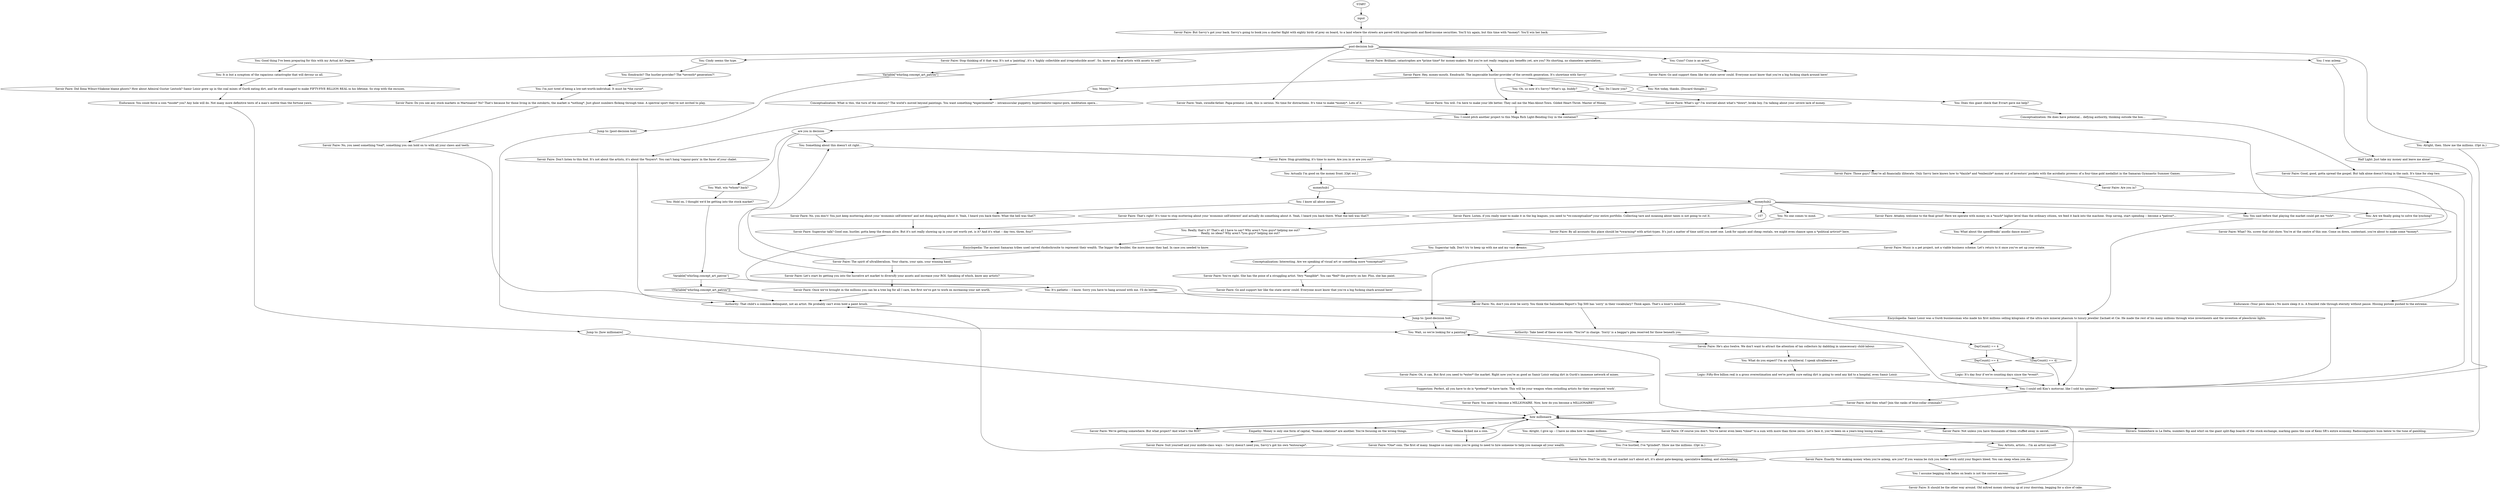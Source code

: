 # WHIRLING F2 ORB / Ultraliberal Quest Initiation
# Savoir Faire tells you it's time to stop playing the market and make some real cash so you can fulfil your heart's desire.
# ==================================================
digraph G {
	  0 [label="START"];
	  1 [label="input"];
	  2 [label="DayCount() == 4"];
	  3 [label="DayCount() == 4", shape=diamond];
	  4 [label="!(DayCount() == 4)", shape=diamond];
	  5 [label="Savoir Faire: *One* coin. The first of many. Imagine so many coins you're going to need to hire someone to help you manage all your wealth."];
	  6 [label="Savoir Faire: By all accounts this place should be *swarming* with artist-types. It's just a matter of time until you meet one. Look for squats and cheap rentals, we might even chance upon a *political artivist* here."];
	  7 [label="Jump to: [post-decision hub]"];
	  8 [label="Savoir Faire: Go and support her like the state never could. Everyone must know that you're a big fucking shark around here!"];
	  9 [label="You: Not today, thanks. [Discard thought.]"];
	  10 [label="Savoir Faire: It should be the other way around. Old mitred money showing up at your doorstep, begging for a slice of cake."];
	  11 [label="Savoir Faire: And then what? Join the ranks of blue-collar criminals?"];
	  12 [label="Savoir Faire: Don't listen to this fool. It's not about the artists, it's about the *buyers*. You can't hang 'vapour-porn' in the foyer of your chalet."];
	  13 [label="Savoir Faire: What's up? I'm worried about what's *down*, broke boy. I'm talking about your severe lack of money."];
	  14 [label="Savoir Faire: No, you don't! You just keep muttering about your 'economic self-interest' and not doing anything about it. Yeah, I heard you back there. What the hell was that?!"];
	  15 [label="how millionaire"];
	  16 [label="Jump to: [how millionaire]"];
	  17 [label="Savoir Faire: No, you need something *real*, something you can hold on to with all your claws and teeth."];
	  18 [label="You: I know all about money."];
	  19 [label="Logic: It's day four if we're counting days since the *event*."];
	  20 [label="You: Wait, win *whom* back?"];
	  21 [label="You: Something about this doesn't sit right..."];
	  22 [label="You: Cindy seems the type."];
	  23 [label="Savoir Faire: What? No, screw that shit-show. You're at the centre of this one. Come on down, contestant, you're about to make some *money*."];
	  24 [label="Savoir Faire: Stop grumbling, it's time to move. Are you in or are you out?"];
	  25 [label="Savoir Faire: No, don't you ever be sorry. You think the Salzneben Report's Top 500 has 'sorry' in their vocabulary? Think again. That's a loser's mindset."];
	  26 [label="You: Oh, so now it's Savvy? What's up, buddy?"];
	  27 [label="You: Actually I'm good on the money front. [Opt out.]"];
	  28 [label="Savoir Faire: Music is a pet project, not a viable business scheme. Let's return to it once you've set up your estate."];
	  29 [label="Authority: Take heed of these wise words. *You're* in charge. 'Sorry' is a beggar's plea reserved for those beneath you."];
	  30 [label="You: Do I know you?"];
	  31 [label="Savoir Faire: Oh, it can. But first you need to *enter* the market. Right now you're as good as Samir Loisir eating dirt in Gurdi's immense network of mines."];
	  32 [label="Encyclopedia: Samir Loisir was a Gurdi businessman who made his first millions selling kilograms of the ultra-rare mineral phasium to luxury jeweller Zachaël et Cie. He made the rest of his many millions through wise investments and the invention of pleochroic lights."];
	  33 [label="Suggestion: Perfect, all you have to do is *pretend* to have taste. This will be your weapon when swindling artists for their overpriced 'work'."];
	  34 [label="Savoir Faire: Once we've brought in the millions you can be a tree log for all I care, but first we've got to work on increasing your net worth."];
	  35 [label="Savoir Faire: Exactly. Not making money when you're asleep, are you? If you wanna be rich you better work until your fingers bleed. You can sleep when you die."];
	  36 [label="Half Light: Just take my money and leave me alone!"];
	  37 [label="Savoir Faire: Hey, money-mouth. Eendracht. The impeccable hustler-provider of the seventh generation. It's showtime with Savvy!"];
	  38 [label="Savoir Faire: But Savvy's got your back. Savvy's going to book you a charter flight with eighty birds of prey on board, to a land where the streets are paved with krugerrands and fixed-income securities. You'll try again, but this time with *money*. You'll win her back."];
	  39 [label="You: Artists, artists... I'm an artist myself."];
	  40 [label="You: I was asleep."];
	  41 [label="Savoir Faire: That's right! It's time to stop muttering about your 'economic self-interest' and actually do something about it. Yeah, I heard you back there. What the hell was that?!"];
	  42 [label="Conceptualization: What is this, the turn of the century? The world's moved beyond paintings. You want something *experimental* -- intramuscular puppetry, hyperrealistic vapour-porn, meditation opera..."];
	  43 [label="Jump to: [post-decision hub]"];
	  44 [label="Authority: That child's a common delinquent, not an artist. He probably can't even hold a paint brush."];
	  45 [label="Savoir Faire: Good, good, gotta spread the gospel. But talk alone doesn't bring in the cash. It's time for step two."];
	  46 [label="Logic: Fifty-five billion reál is a gross overestimation and we're pretty sure eating dirt is going to send any kid to a hospital, even Samir Loisir."];
	  47 [label="Endurance: You could force a coin *inside* you? Any hole will do. Not many more definitive tests of a man's mettle than the fortune yawn."];
	  48 [label="Savoir Faire: Suit yourself and your middle-class ways -- Savvy doesn't need you, Savvy's got his own *entourage*."];
	  49 [label="moneyhub1"];
	  50 [label="You: I could pitch another project to this Mega Rich Light-Bending Guy in the container?"];
	  51 [label="Savoir Faire: Not unless you have thousands of them stuffed away in secret."];
	  52 [label="Conceptualization: He does have potential... defying authority, thinking outside the box..."];
	  53 [label="You: What do you expect? I'm an ultraliberal. I speak ultraliberal-ese."];
	  54 [label="Savoir Faire: Listen, if you really want to make it in the big leagues, you need to *re-conceptualize* your entire portfolio. Collecting tare and moaning about taxes is not going to cut it."];
	  55 [label="You: I could sell Kim's motorcar, like I sold his spinners?"];
	  56 [label="Savoir Faire: We're getting somewhere. But what project? And what's the ROI?"];
	  57 [label="are you in decision"];
	  58 [label="Endurance: (Your pecs dance.) No more sleep it is. A frazzled ride through eternity without pause. Hissing pistons pushed to the extreme."];
	  59 [label="You: I assume begging rich ladies on boats is not the correct answer."];
	  60 [label="Empathy: Money is only one form of capital, *human relations* are another. You're focusing on the wrong things."];
	  61 [label="Savoir Faire: The spirit of ultraliberalism. Your charm, your spin, your winning hand."];
	  62 [label="You: Hold on, I thought we'd be getting into the stock market?"];
	  63 [label="You: Good thing I've been preparing for this with my Actual Art Degree."];
	  64 [label="You: Alright, then. Show me the millions. (Opt in.)"];
	  65 [label="Savoir Faire: Those guys? They're all financially illiterate. Only Savvy here knows how to *dazzle* and *embezzle* money out of investors' pockets with the acrobatic prowess of a four-time gold medallist in the Samaran Gymnastic Summer Games."];
	  66 [label="Encyclopedia: The ancient Samaran tribes used carved rhodochrosite to represent their wealth. The bigger the boulder, the more money they had. In case you needed to know."];
	  67 [label="Savoir Faire: Are you in?"];
	  68 [label="post-decision hub"];
	  69 [label="You: Wait, so we're looking for a painting?"];
	  70 [label="Savoir Faire: Stop thinking of it that way. It's not a 'painting', it's a 'highly collectible and irreproducible asset'. So, know any local artists with assets to sell?"];
	  71 [label="Savoir Faire: He's also twelve. We don't want to attract the attention of tax collectors by dabbling in unnecessary child-labour."];
	  72 [label="Savoir Faire: Go and support them like the state never could. Everyone must know that you're a big fucking shark around here!"];
	  73 [label="You: Superstar talk. Don't try to keep up with me and my vast dreams."];
	  74 [label="Savoir Faire: Attaboy, welcome to the final grind! Here we operate with money on a *much* higher level than the ordinary citizen, we feed it back into the machine. Stop saving, start spending -- become a *patron*..."];
	  75 [label="Savoir Faire: Don't be silly, the art market isn't about art, it's about gate-keeping, speculative bidding, and showboating."];
	  76 [label="You: It is but a symptom of the rapacious catastrophe that will devour us all."];
	  77 [label="You: Are we finally going to solve the lynching?"];
	  78 [label="You: Money?!"];
	  79 [label="moneyhub2"];
	  80 [label="Savoir Faire: Superstar talk? Good one, hustler, gotta keep the dream alive. But it's not really showing up in your net worth yet, is it? And it's what -- day two, three, four?"];
	  81 [label="Conceptualization: Interesting. Are we speaking of visual art or something more *conceptual*?"];
	  82 [label="Savoir Faire: You need to become a MILLIONAIRE. Now, how do you become a MILLIONAIRE?"];
	  83 [label="You: Really, that's it? That's all I have to say? Why aren't *you guys* helping me out?\nReally, no ideas? Why aren't *you guys* helping me out?"];
	  84 [label="You: Alright, I give up -- I have no idea how to make millions."];
	  85 [label="Shivers: Somewhere in La Delta, numbers flip and whirl on the giant split-flap boards of the stock exchange, marking gains the size of Kemi SR's entire economy. Radiocomputers hum below to the tune of gambling."];
	  86 [label="Savoir Faire: You're right. She has the poise of a struggling artist. Very *tangible*. You can *feel* the poverty on her. Plus, she has paint."];
	  87 [label="You: Eendracht? The hustler-provider? The *seventh* generation?!"];
	  88 [label="Savoir Faire: You will. I'm here to make your life better. They call me the Man-About-Town. Gilded Heart-Throb. Master of Money."];
	  89 [label="You: Does this giant check that Evrart gave me help?"];
	  90 [label="You: Mañana flicked me a coin."];
	  91 [label="Savoir Faire: Of course you don't. You've never even been *close* to a sum with more than three zeros. Let's face it, you've been on a years-long losing streak..."];
	  92 [label="You: I've hustled, I've *grinded*. Show me the millions. (Opt in.)"];
	  93 [label="Savoir Faire: Let's start by getting you into the lucrative art market to diversify your assets and increase your ROI. Speaking of which, know any artists?"];
	  94 [label="You: What about the speedfreaks' anodic dance music?"];
	  95 [label="You: Cuno? Cuno is an artist."];
	  96 [label="Savoir Faire: Yeah, swindle-father. Papa-preneur. Look, this is serious. No time for distractions. It's time to make *money*. Lots of it."];
	  97 [label="You: I'm just tired of being a low-net-worth-individual. It must be *the curse*."];
	  98 [label="You: You said before that playing the market could get me *rich*."];
	  99 [label="You: No one comes to mind."];
	  100 [label="Savoir Faire: Brilliant, catastrophes are *prime time* for money-makers. But you're not really reaping any benefits yet, are you? No shorting, no shameless speculation..."];
	  101 [label="Savoir Faire: Did Ilona Wihuri-Vilakone blame ghosts? How about Admiral Gustav Lestock? Samir Loisir grew up in the coal mines of Gurdi eating dirt, and he still managed to make FIFTY-FIVE BILLION REÁL in his lifetime. So stop with the excuses."];
	  102 [label="Savoir Faire: Do you see any stock markets in Martinaise? No? That's because for those living in the outskirts, the market is *nothing*. Just ghost numbers flicking through time. A spectral sport they're not invited to play."];
	  103 [label="Variable[\"whirling.concept_art_patron\"]"];
	  104 [label="Variable[\"whirling.concept_art_patron\"]", shape=diamond];
	  105 [label="!(Variable[\"whirling.concept_art_patron\"])", shape=diamond];
	  106 [label="You: It's pathetic -- I know. Sorry you have to hang around with me. I'll do better."];
	  0 -> 1
	  1 -> 38
	  2 -> 3
	  2 -> 4
	  3 -> 19
	  4 -> 55
	  5 -> 15
	  6 -> 73
	  7 -> 69
	  10 -> 15
	  11 -> 15
	  12 -> 44
	  13 -> 50
	  14 -> 80
	  15 -> 51
	  15 -> 84
	  15 -> 85
	  15 -> 56
	  15 -> 90
	  15 -> 91
	  15 -> 60
	  16 -> 15
	  17 -> 44
	  18 -> 14
	  19 -> 55
	  20 -> 62
	  21 -> 24
	  22 -> 87
	  23 -> 50
	  24 -> 65
	  24 -> 27
	  25 -> 29
	  26 -> 13
	  27 -> 49
	  28 -> 7
	  29 -> 55
	  30 -> 89
	  31 -> 33
	  32 -> 55
	  33 -> 82
	  34 -> 44
	  35 -> 59
	  36 -> 55
	  37 -> 9
	  37 -> 78
	  37 -> 88
	  37 -> 26
	  37 -> 30
	  38 -> 68
	  39 -> 35
	  40 -> 36
	  41 -> 80
	  42 -> 12
	  43 -> 69
	  44 -> 7
	  45 -> 55
	  46 -> 55
	  47 -> 16
	  49 -> 18
	  49 -> 79
	  50 -> 57
	  51 -> 15
	  52 -> 45
	  53 -> 46
	  54 -> 83
	  55 -> 11
	  56 -> 15
	  57 -> 21
	  57 -> 20
	  57 -> 93
	  58 -> 55
	  59 -> 10
	  60 -> 48
	  61 -> 21
	  61 -> 93
	  62 -> 103
	  63 -> 76
	  64 -> 75
	  65 -> 67
	  66 -> 61
	  67 -> 58
	  68 -> 64
	  68 -> 96
	  68 -> 100
	  68 -> 70
	  68 -> 40
	  68 -> 22
	  68 -> 63
	  68 -> 95
	  69 -> 71
	  70 -> 104
	  71 -> 53
	  73 -> 81
	  74 -> 94
	  75 -> 44
	  76 -> 101
	  77 -> 23
	  78 -> 42
	  79 -> 98
	  79 -> 99
	  79 -> 41
	  79 -> 74
	  79 -> 107
	  79 -> 77
	  79 -> 54
	  80 -> 2
	  81 -> 86
	  82 -> 15
	  83 -> 66
	  84 -> 92
	  85 -> 69
	  86 -> 8
	  87 -> 97
	  88 -> 50
	  89 -> 52
	  90 -> 5
	  91 -> 39
	  92 -> 75
	  93 -> 34
	  94 -> 28
	  95 -> 72
	  96 -> 50
	  97 -> 102
	  98 -> 32
	  99 -> 6
	  100 -> 37
	  101 -> 47
	  102 -> 17
	  103 -> 105
	  103 -> 106
	  104 -> 43
	  105 -> 44
	  106 -> 25
}

